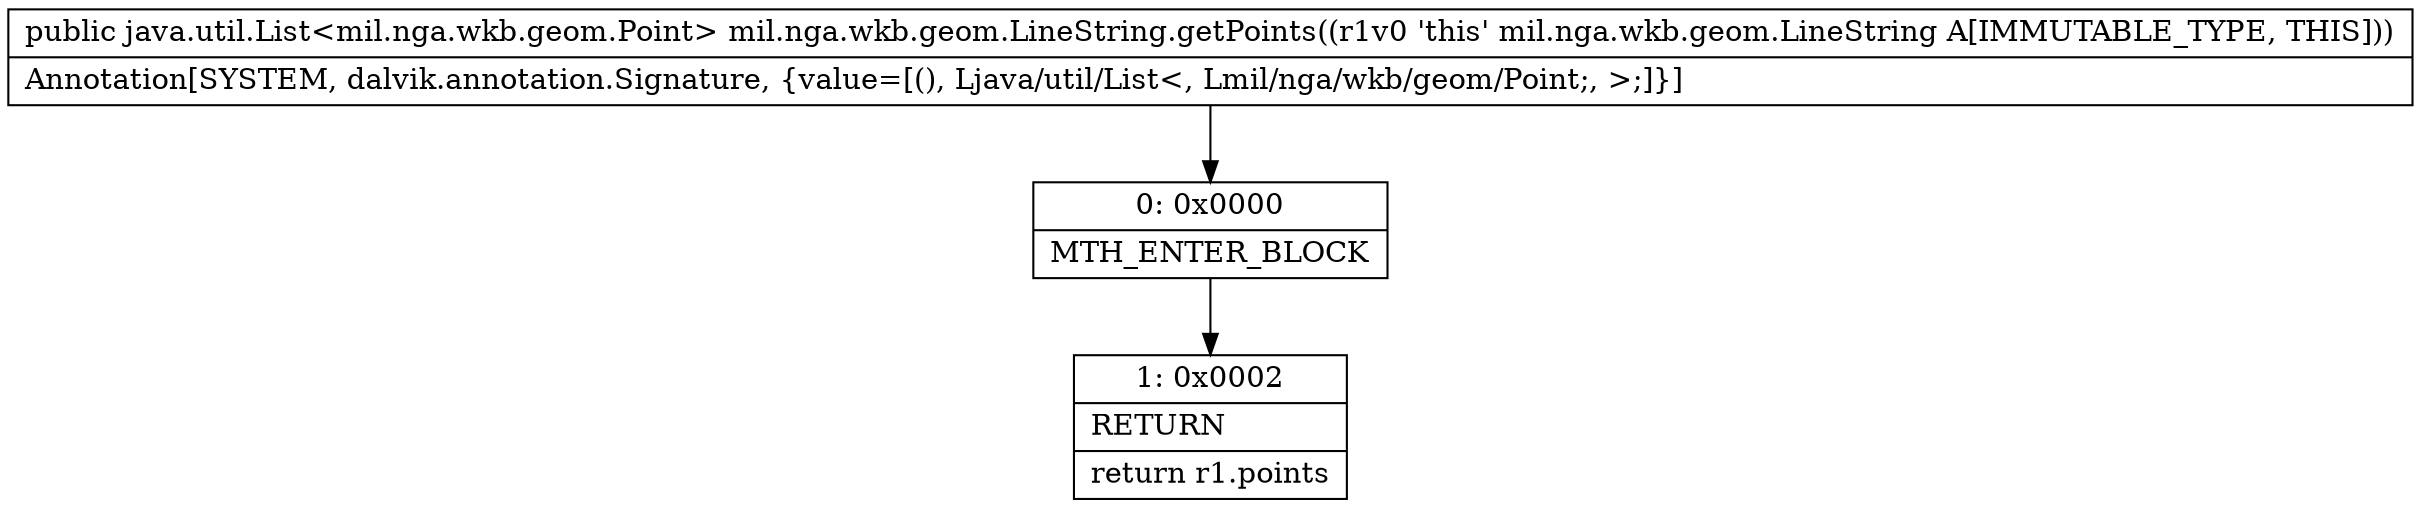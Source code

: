 digraph "CFG formil.nga.wkb.geom.LineString.getPoints()Ljava\/util\/List;" {
Node_0 [shape=record,label="{0\:\ 0x0000|MTH_ENTER_BLOCK\l}"];
Node_1 [shape=record,label="{1\:\ 0x0002|RETURN\l|return r1.points\l}"];
MethodNode[shape=record,label="{public java.util.List\<mil.nga.wkb.geom.Point\> mil.nga.wkb.geom.LineString.getPoints((r1v0 'this' mil.nga.wkb.geom.LineString A[IMMUTABLE_TYPE, THIS]))  | Annotation[SYSTEM, dalvik.annotation.Signature, \{value=[(), Ljava\/util\/List\<, Lmil\/nga\/wkb\/geom\/Point;, \>;]\}]\l}"];
MethodNode -> Node_0;
Node_0 -> Node_1;
}


